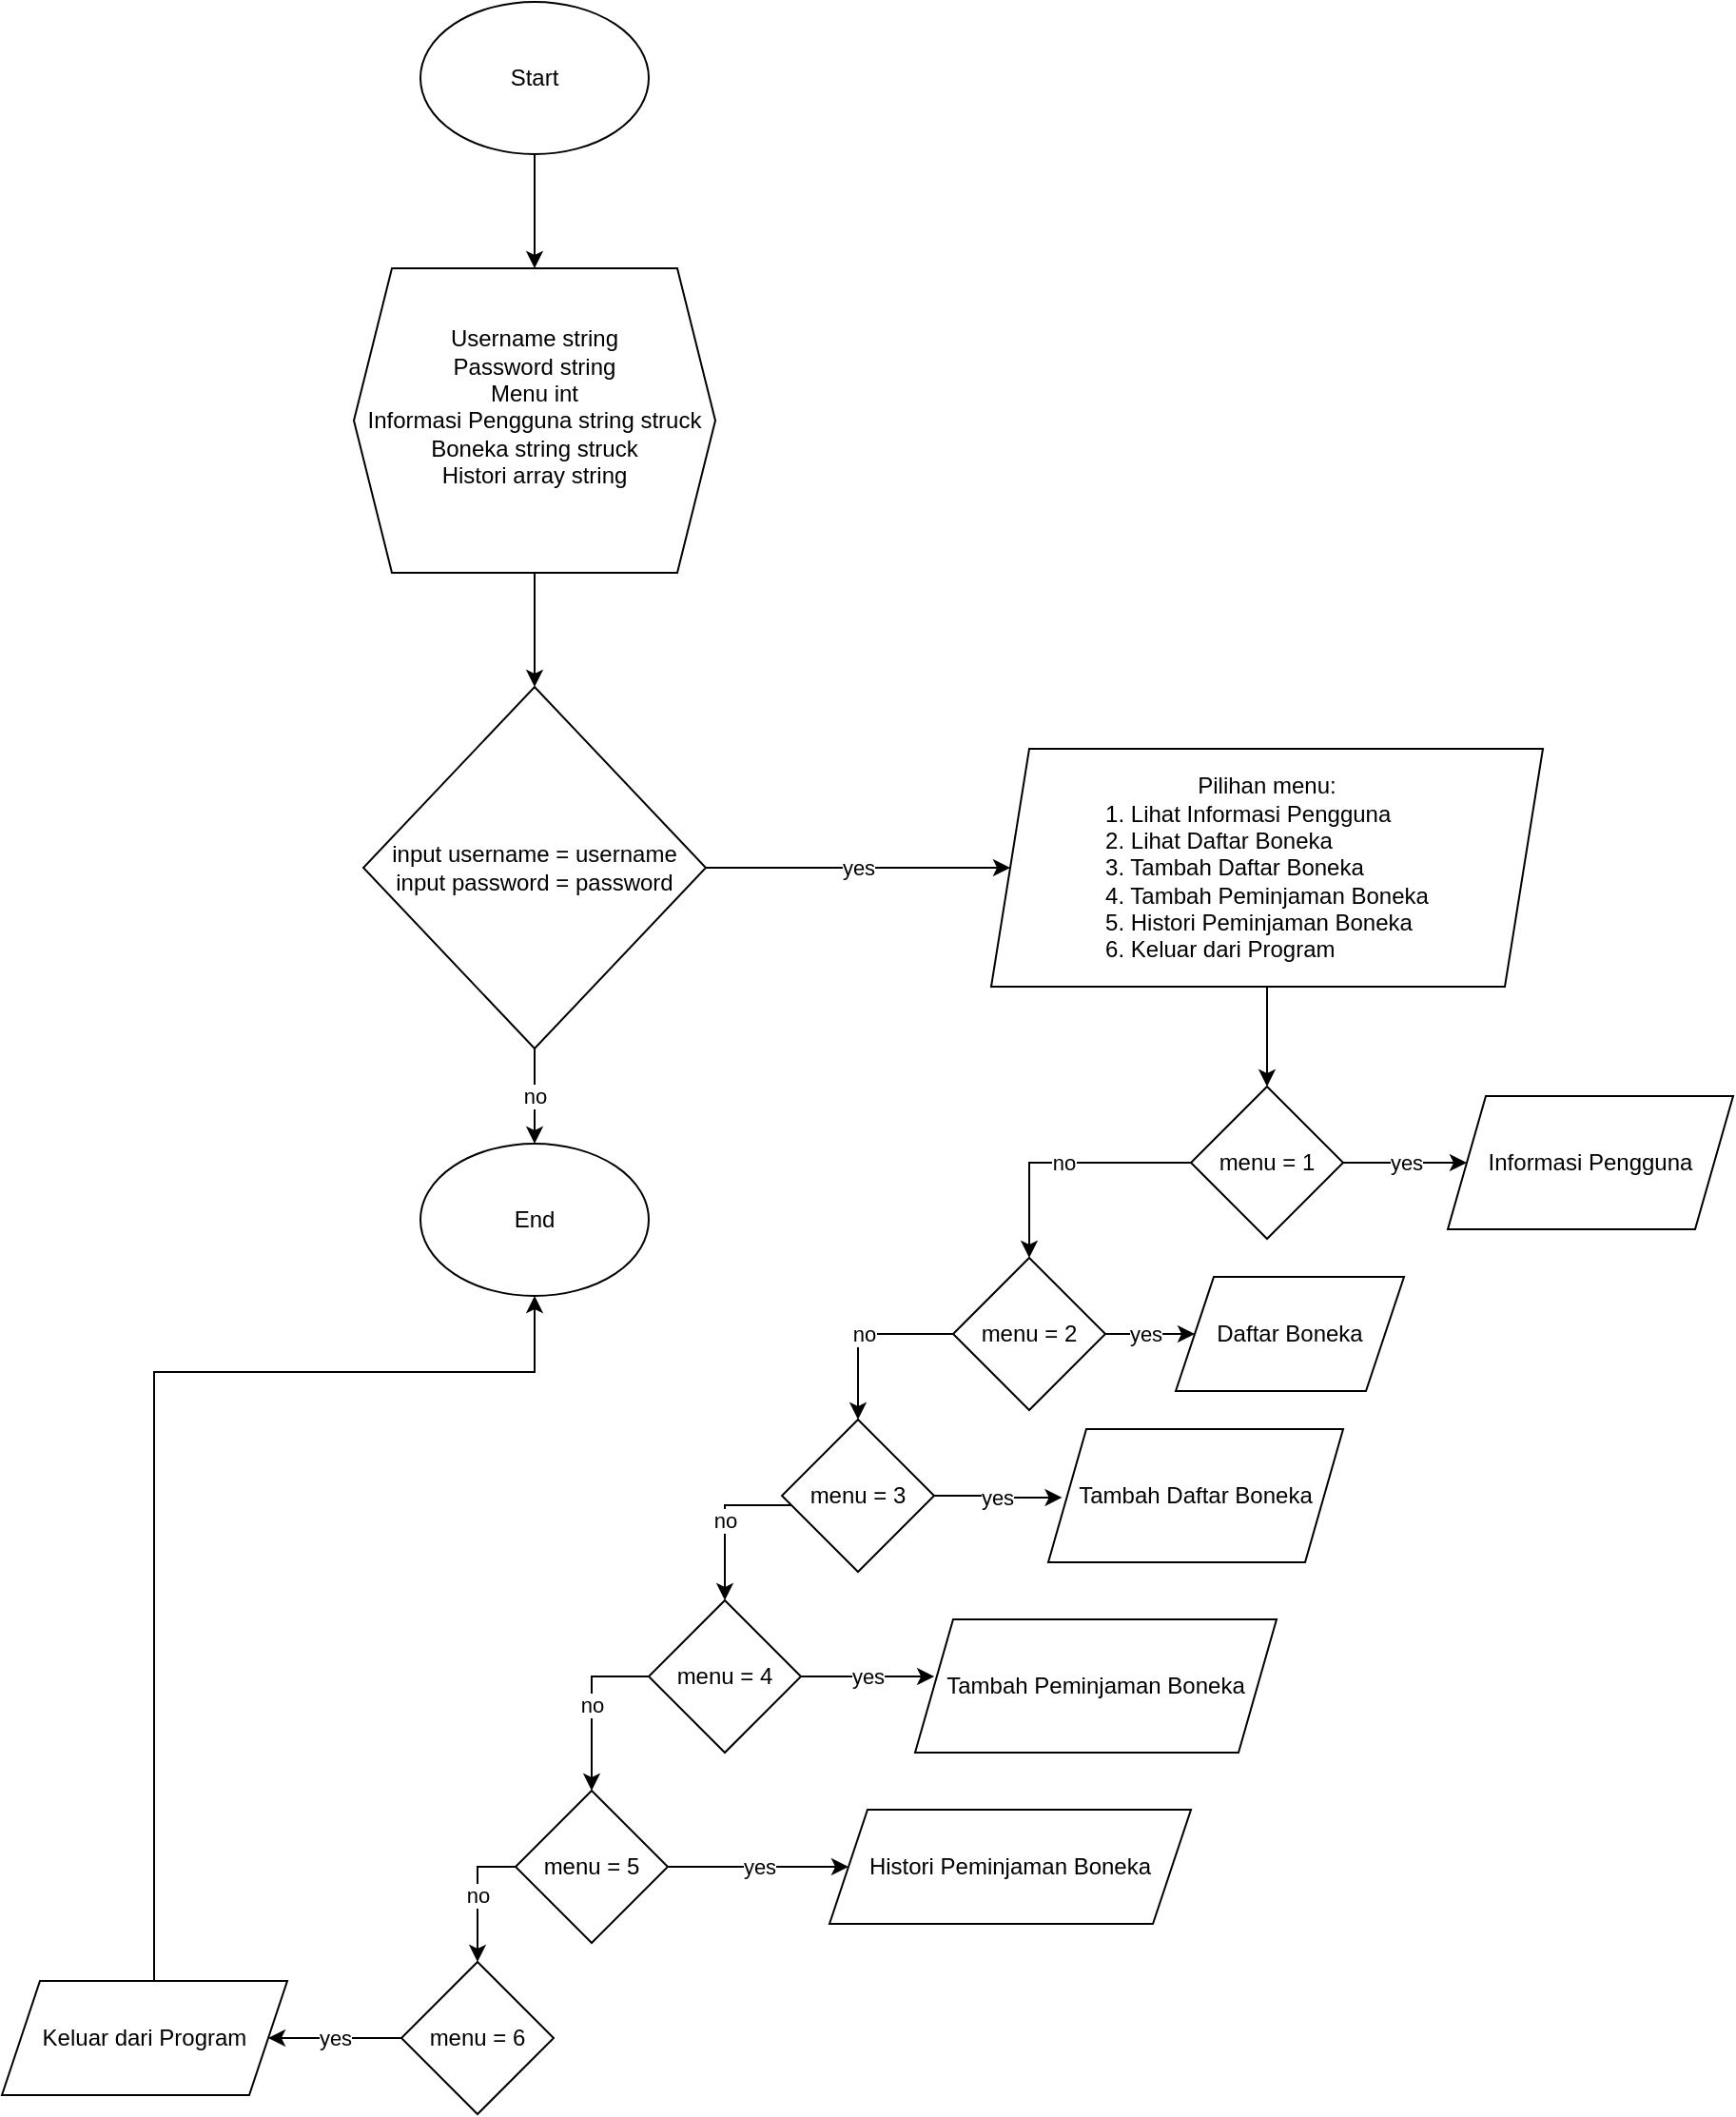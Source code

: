 <mxfile version="24.7.17">
  <diagram id="C5RBs43oDa-KdzZeNtuy" name="Page-1">
    <mxGraphModel dx="3330" dy="1235" grid="1" gridSize="10" guides="1" tooltips="1" connect="1" arrows="1" fold="1" page="1" pageScale="1" pageWidth="827" pageHeight="1169" math="0" shadow="0">
      <root>
        <mxCell id="WIyWlLk6GJQsqaUBKTNV-0" />
        <mxCell id="WIyWlLk6GJQsqaUBKTNV-1" parent="WIyWlLk6GJQsqaUBKTNV-0" />
        <mxCell id="UqoAKlA2ank79z2y8RN3-2" style="edgeStyle=orthogonalEdgeStyle;rounded=0;orthogonalLoop=1;jettySize=auto;html=1;entryX=0.5;entryY=0;entryDx=0;entryDy=0;" edge="1" parent="WIyWlLk6GJQsqaUBKTNV-1" source="UqoAKlA2ank79z2y8RN3-0" target="UqoAKlA2ank79z2y8RN3-1">
          <mxGeometry relative="1" as="geometry" />
        </mxCell>
        <mxCell id="UqoAKlA2ank79z2y8RN3-0" value="Start" style="ellipse;whiteSpace=wrap;html=1;" vertex="1" parent="WIyWlLk6GJQsqaUBKTNV-1">
          <mxGeometry x="310" y="30" width="120" height="80" as="geometry" />
        </mxCell>
        <mxCell id="UqoAKlA2ank79z2y8RN3-4" style="edgeStyle=orthogonalEdgeStyle;rounded=0;orthogonalLoop=1;jettySize=auto;html=1;entryX=0.5;entryY=0;entryDx=0;entryDy=0;" edge="1" parent="WIyWlLk6GJQsqaUBKTNV-1" source="UqoAKlA2ank79z2y8RN3-1" target="UqoAKlA2ank79z2y8RN3-3">
          <mxGeometry relative="1" as="geometry" />
        </mxCell>
        <mxCell id="UqoAKlA2ank79z2y8RN3-1" value="Username string&lt;div&gt;Password string&lt;/div&gt;&lt;div&gt;Menu int&lt;/div&gt;&lt;div&gt;Informasi Pengguna string struck&lt;/div&gt;&lt;div&gt;Boneka string struck&lt;/div&gt;&lt;div&gt;Histori array string&lt;/div&gt;&lt;div&gt;&lt;br&gt;&lt;/div&gt;" style="shape=hexagon;perimeter=hexagonPerimeter2;whiteSpace=wrap;html=1;fixedSize=1;" vertex="1" parent="WIyWlLk6GJQsqaUBKTNV-1">
          <mxGeometry x="275" y="170" width="190" height="160" as="geometry" />
        </mxCell>
        <mxCell id="UqoAKlA2ank79z2y8RN3-6" value="no" style="edgeStyle=orthogonalEdgeStyle;rounded=0;orthogonalLoop=1;jettySize=auto;html=1;entryX=0.5;entryY=0;entryDx=0;entryDy=0;" edge="1" parent="WIyWlLk6GJQsqaUBKTNV-1" source="UqoAKlA2ank79z2y8RN3-3" target="UqoAKlA2ank79z2y8RN3-5">
          <mxGeometry relative="1" as="geometry" />
        </mxCell>
        <mxCell id="UqoAKlA2ank79z2y8RN3-8" value="yes" style="edgeStyle=orthogonalEdgeStyle;rounded=0;orthogonalLoop=1;jettySize=auto;html=1;entryX=0;entryY=0.5;entryDx=0;entryDy=0;" edge="1" parent="WIyWlLk6GJQsqaUBKTNV-1" source="UqoAKlA2ank79z2y8RN3-3" target="UqoAKlA2ank79z2y8RN3-7">
          <mxGeometry relative="1" as="geometry" />
        </mxCell>
        <mxCell id="UqoAKlA2ank79z2y8RN3-3" value="input username = username&lt;div&gt;input password = password&lt;/div&gt;" style="rhombus;whiteSpace=wrap;html=1;" vertex="1" parent="WIyWlLk6GJQsqaUBKTNV-1">
          <mxGeometry x="280" y="390" width="180" height="190" as="geometry" />
        </mxCell>
        <mxCell id="UqoAKlA2ank79z2y8RN3-5" value="End" style="ellipse;whiteSpace=wrap;html=1;" vertex="1" parent="WIyWlLk6GJQsqaUBKTNV-1">
          <mxGeometry x="310" y="630" width="120" height="80" as="geometry" />
        </mxCell>
        <mxCell id="UqoAKlA2ank79z2y8RN3-11" style="edgeStyle=orthogonalEdgeStyle;rounded=0;orthogonalLoop=1;jettySize=auto;html=1;" edge="1" parent="WIyWlLk6GJQsqaUBKTNV-1" source="UqoAKlA2ank79z2y8RN3-7" target="UqoAKlA2ank79z2y8RN3-9">
          <mxGeometry relative="1" as="geometry" />
        </mxCell>
        <mxCell id="UqoAKlA2ank79z2y8RN3-7" value="Pilihan menu:&lt;div style=&quot;text-align: left;&quot;&gt;1. Lihat Informasi Pengguna&lt;/div&gt;&lt;div style=&quot;text-align: left;&quot;&gt;2. Lihat Daftar Boneka&lt;/div&gt;&lt;div style=&quot;text-align: left;&quot;&gt;3. Tambah Daftar Boneka&lt;/div&gt;&lt;div style=&quot;text-align: left;&quot;&gt;4. Tambah Peminjaman Boneka&lt;/div&gt;&lt;div style=&quot;text-align: left;&quot;&gt;5. Histori Peminjaman Boneka&lt;/div&gt;&lt;div style=&quot;text-align: left;&quot;&gt;6. Keluar dari Program&lt;/div&gt;" style="shape=parallelogram;perimeter=parallelogramPerimeter;whiteSpace=wrap;html=1;fixedSize=1;" vertex="1" parent="WIyWlLk6GJQsqaUBKTNV-1">
          <mxGeometry x="610" y="422.5" width="290" height="125" as="geometry" />
        </mxCell>
        <mxCell id="UqoAKlA2ank79z2y8RN3-12" value="yes" style="edgeStyle=orthogonalEdgeStyle;rounded=0;orthogonalLoop=1;jettySize=auto;html=1;entryX=0;entryY=0.5;entryDx=0;entryDy=0;" edge="1" parent="WIyWlLk6GJQsqaUBKTNV-1" source="UqoAKlA2ank79z2y8RN3-9" target="UqoAKlA2ank79z2y8RN3-10">
          <mxGeometry relative="1" as="geometry" />
        </mxCell>
        <mxCell id="UqoAKlA2ank79z2y8RN3-14" value="no" style="edgeStyle=orthogonalEdgeStyle;rounded=0;orthogonalLoop=1;jettySize=auto;html=1;entryX=0.5;entryY=0;entryDx=0;entryDy=0;" edge="1" parent="WIyWlLk6GJQsqaUBKTNV-1" source="UqoAKlA2ank79z2y8RN3-9" target="UqoAKlA2ank79z2y8RN3-13">
          <mxGeometry relative="1" as="geometry">
            <Array as="points">
              <mxPoint x="630" y="640" />
            </Array>
          </mxGeometry>
        </mxCell>
        <mxCell id="UqoAKlA2ank79z2y8RN3-9" value="menu = 1" style="rhombus;whiteSpace=wrap;html=1;" vertex="1" parent="WIyWlLk6GJQsqaUBKTNV-1">
          <mxGeometry x="715" y="600" width="80" height="80" as="geometry" />
        </mxCell>
        <mxCell id="UqoAKlA2ank79z2y8RN3-10" value="Informasi Pengguna" style="shape=parallelogram;perimeter=parallelogramPerimeter;whiteSpace=wrap;html=1;fixedSize=1;" vertex="1" parent="WIyWlLk6GJQsqaUBKTNV-1">
          <mxGeometry x="850" y="605" width="150" height="70" as="geometry" />
        </mxCell>
        <mxCell id="UqoAKlA2ank79z2y8RN3-21" value="no" style="edgeStyle=orthogonalEdgeStyle;rounded=0;orthogonalLoop=1;jettySize=auto;html=1;entryX=0.5;entryY=0;entryDx=0;entryDy=0;" edge="1" parent="WIyWlLk6GJQsqaUBKTNV-1" source="UqoAKlA2ank79z2y8RN3-13" target="UqoAKlA2ank79z2y8RN3-17">
          <mxGeometry relative="1" as="geometry">
            <mxPoint x="540" y="770" as="targetPoint" />
            <Array as="points">
              <mxPoint x="540" y="730" />
            </Array>
          </mxGeometry>
        </mxCell>
        <mxCell id="UqoAKlA2ank79z2y8RN3-13" value="menu = 2" style="rhombus;whiteSpace=wrap;html=1;" vertex="1" parent="WIyWlLk6GJQsqaUBKTNV-1">
          <mxGeometry x="590" y="690" width="80" height="80" as="geometry" />
        </mxCell>
        <mxCell id="UqoAKlA2ank79z2y8RN3-15" value="Daftar Boneka" style="shape=parallelogram;perimeter=parallelogramPerimeter;whiteSpace=wrap;html=1;fixedSize=1;" vertex="1" parent="WIyWlLk6GJQsqaUBKTNV-1">
          <mxGeometry x="707" y="700" width="120" height="60" as="geometry" />
        </mxCell>
        <mxCell id="UqoAKlA2ank79z2y8RN3-26" value="no" style="edgeStyle=orthogonalEdgeStyle;rounded=0;orthogonalLoop=1;jettySize=auto;html=1;entryX=0.5;entryY=0;entryDx=0;entryDy=0;" edge="1" parent="WIyWlLk6GJQsqaUBKTNV-1" source="UqoAKlA2ank79z2y8RN3-17" target="UqoAKlA2ank79z2y8RN3-25">
          <mxGeometry relative="1" as="geometry">
            <Array as="points">
              <mxPoint x="470" y="820" />
            </Array>
          </mxGeometry>
        </mxCell>
        <mxCell id="UqoAKlA2ank79z2y8RN3-17" value="menu = 3" style="rhombus;whiteSpace=wrap;html=1;" vertex="1" parent="WIyWlLk6GJQsqaUBKTNV-1">
          <mxGeometry x="500" y="775" width="80" height="80" as="geometry" />
        </mxCell>
        <mxCell id="UqoAKlA2ank79z2y8RN3-18" value="yes" style="edgeStyle=orthogonalEdgeStyle;rounded=0;orthogonalLoop=1;jettySize=auto;html=1;" edge="1" parent="WIyWlLk6GJQsqaUBKTNV-1" source="UqoAKlA2ank79z2y8RN3-13" target="UqoAKlA2ank79z2y8RN3-15">
          <mxGeometry relative="1" as="geometry" />
        </mxCell>
        <mxCell id="UqoAKlA2ank79z2y8RN3-22" value="Tambah Daftar Boneka" style="shape=parallelogram;perimeter=parallelogramPerimeter;whiteSpace=wrap;html=1;fixedSize=1;" vertex="1" parent="WIyWlLk6GJQsqaUBKTNV-1">
          <mxGeometry x="640" y="780" width="155" height="70" as="geometry" />
        </mxCell>
        <mxCell id="UqoAKlA2ank79z2y8RN3-24" value="yes" style="edgeStyle=orthogonalEdgeStyle;rounded=0;orthogonalLoop=1;jettySize=auto;html=1;entryX=0.047;entryY=0.514;entryDx=0;entryDy=0;entryPerimeter=0;" edge="1" parent="WIyWlLk6GJQsqaUBKTNV-1" source="UqoAKlA2ank79z2y8RN3-17" target="UqoAKlA2ank79z2y8RN3-22">
          <mxGeometry relative="1" as="geometry" />
        </mxCell>
        <mxCell id="UqoAKlA2ank79z2y8RN3-31" value="no" style="edgeStyle=orthogonalEdgeStyle;rounded=0;orthogonalLoop=1;jettySize=auto;html=1;entryX=0.5;entryY=0;entryDx=0;entryDy=0;" edge="1" parent="WIyWlLk6GJQsqaUBKTNV-1" source="UqoAKlA2ank79z2y8RN3-25" target="UqoAKlA2ank79z2y8RN3-30">
          <mxGeometry relative="1" as="geometry">
            <Array as="points">
              <mxPoint x="400" y="910" />
            </Array>
          </mxGeometry>
        </mxCell>
        <mxCell id="UqoAKlA2ank79z2y8RN3-25" value="menu = 4" style="rhombus;whiteSpace=wrap;html=1;" vertex="1" parent="WIyWlLk6GJQsqaUBKTNV-1">
          <mxGeometry x="430" y="870" width="80" height="80" as="geometry" />
        </mxCell>
        <mxCell id="UqoAKlA2ank79z2y8RN3-27" value="Tambah Peminjaman Boneka" style="shape=parallelogram;perimeter=parallelogramPerimeter;whiteSpace=wrap;html=1;fixedSize=1;" vertex="1" parent="WIyWlLk6GJQsqaUBKTNV-1">
          <mxGeometry x="570" y="880" width="190" height="70" as="geometry" />
        </mxCell>
        <mxCell id="UqoAKlA2ank79z2y8RN3-28" value="yes" style="edgeStyle=orthogonalEdgeStyle;rounded=0;orthogonalLoop=1;jettySize=auto;html=1;entryX=0.053;entryY=0.429;entryDx=0;entryDy=0;entryPerimeter=0;" edge="1" parent="WIyWlLk6GJQsqaUBKTNV-1" source="UqoAKlA2ank79z2y8RN3-25" target="UqoAKlA2ank79z2y8RN3-27">
          <mxGeometry relative="1" as="geometry" />
        </mxCell>
        <mxCell id="UqoAKlA2ank79z2y8RN3-33" value="yes" style="edgeStyle=orthogonalEdgeStyle;rounded=0;orthogonalLoop=1;jettySize=auto;html=1;" edge="1" parent="WIyWlLk6GJQsqaUBKTNV-1" source="UqoAKlA2ank79z2y8RN3-30" target="UqoAKlA2ank79z2y8RN3-32">
          <mxGeometry relative="1" as="geometry" />
        </mxCell>
        <mxCell id="UqoAKlA2ank79z2y8RN3-35" value="no" style="edgeStyle=orthogonalEdgeStyle;rounded=0;orthogonalLoop=1;jettySize=auto;html=1;entryX=0.5;entryY=0;entryDx=0;entryDy=0;" edge="1" parent="WIyWlLk6GJQsqaUBKTNV-1" source="UqoAKlA2ank79z2y8RN3-30" target="UqoAKlA2ank79z2y8RN3-34">
          <mxGeometry relative="1" as="geometry">
            <Array as="points">
              <mxPoint x="340" y="1010" />
            </Array>
          </mxGeometry>
        </mxCell>
        <mxCell id="UqoAKlA2ank79z2y8RN3-30" value="menu = 5" style="rhombus;whiteSpace=wrap;html=1;" vertex="1" parent="WIyWlLk6GJQsqaUBKTNV-1">
          <mxGeometry x="360" y="970" width="80" height="80" as="geometry" />
        </mxCell>
        <mxCell id="UqoAKlA2ank79z2y8RN3-32" value="Histori Peminjaman Boneka" style="shape=parallelogram;perimeter=parallelogramPerimeter;whiteSpace=wrap;html=1;fixedSize=1;" vertex="1" parent="WIyWlLk6GJQsqaUBKTNV-1">
          <mxGeometry x="525" y="980" width="190" height="60" as="geometry" />
        </mxCell>
        <mxCell id="UqoAKlA2ank79z2y8RN3-37" value="yes" style="edgeStyle=orthogonalEdgeStyle;rounded=0;orthogonalLoop=1;jettySize=auto;html=1;entryX=1;entryY=0.5;entryDx=0;entryDy=0;" edge="1" parent="WIyWlLk6GJQsqaUBKTNV-1" source="UqoAKlA2ank79z2y8RN3-34" target="UqoAKlA2ank79z2y8RN3-36">
          <mxGeometry relative="1" as="geometry" />
        </mxCell>
        <mxCell id="UqoAKlA2ank79z2y8RN3-34" value="menu = 6" style="rhombus;whiteSpace=wrap;html=1;" vertex="1" parent="WIyWlLk6GJQsqaUBKTNV-1">
          <mxGeometry x="300" y="1060" width="80" height="80" as="geometry" />
        </mxCell>
        <mxCell id="UqoAKlA2ank79z2y8RN3-38" style="edgeStyle=orthogonalEdgeStyle;rounded=0;orthogonalLoop=1;jettySize=auto;html=1;entryX=0.5;entryY=1;entryDx=0;entryDy=0;" edge="1" parent="WIyWlLk6GJQsqaUBKTNV-1" source="UqoAKlA2ank79z2y8RN3-36" target="UqoAKlA2ank79z2y8RN3-5">
          <mxGeometry relative="1" as="geometry">
            <Array as="points">
              <mxPoint x="170" y="750" />
              <mxPoint x="370" y="750" />
            </Array>
          </mxGeometry>
        </mxCell>
        <mxCell id="UqoAKlA2ank79z2y8RN3-36" value="Keluar dari Program" style="shape=parallelogram;perimeter=parallelogramPerimeter;whiteSpace=wrap;html=1;fixedSize=1;" vertex="1" parent="WIyWlLk6GJQsqaUBKTNV-1">
          <mxGeometry x="90" y="1070" width="150" height="60" as="geometry" />
        </mxCell>
      </root>
    </mxGraphModel>
  </diagram>
</mxfile>
